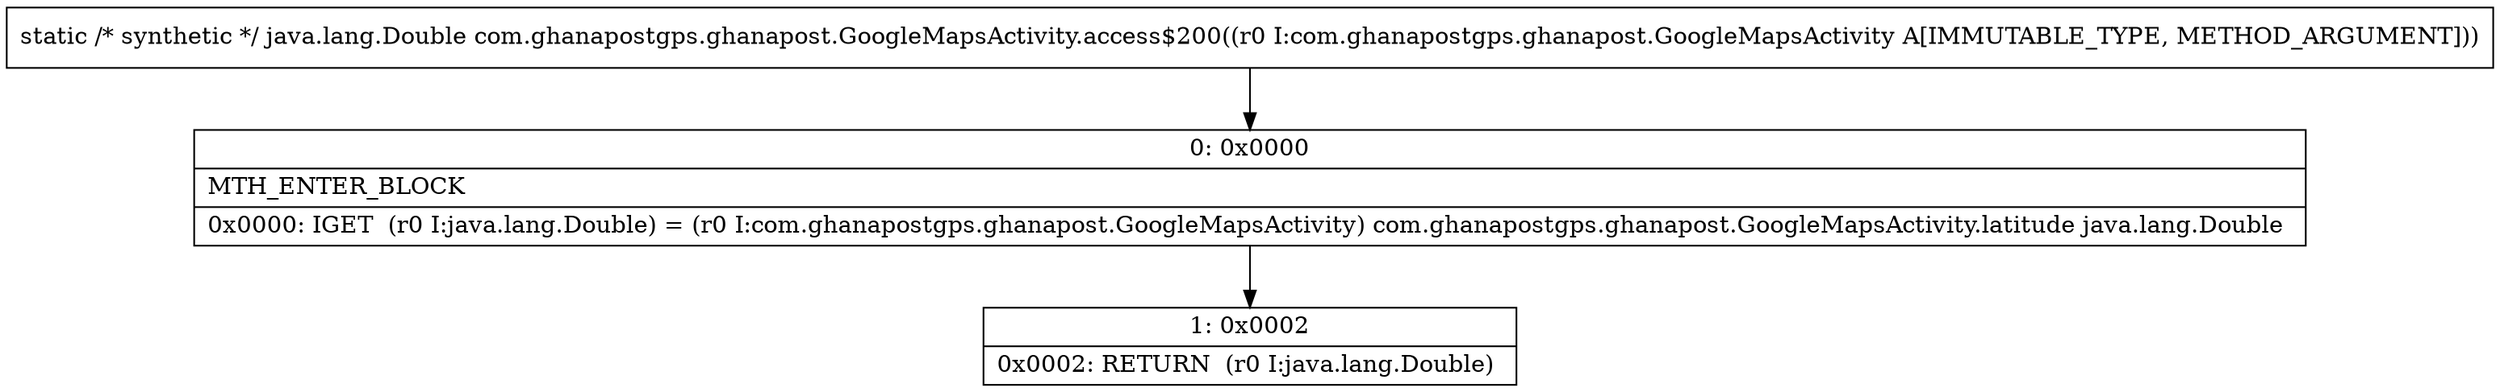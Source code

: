 digraph "CFG forcom.ghanapostgps.ghanapost.GoogleMapsActivity.access$200(Lcom\/ghanapostgps\/ghanapost\/GoogleMapsActivity;)Ljava\/lang\/Double;" {
Node_0 [shape=record,label="{0\:\ 0x0000|MTH_ENTER_BLOCK\l|0x0000: IGET  (r0 I:java.lang.Double) = (r0 I:com.ghanapostgps.ghanapost.GoogleMapsActivity) com.ghanapostgps.ghanapost.GoogleMapsActivity.latitude java.lang.Double \l}"];
Node_1 [shape=record,label="{1\:\ 0x0002|0x0002: RETURN  (r0 I:java.lang.Double) \l}"];
MethodNode[shape=record,label="{static \/* synthetic *\/ java.lang.Double com.ghanapostgps.ghanapost.GoogleMapsActivity.access$200((r0 I:com.ghanapostgps.ghanapost.GoogleMapsActivity A[IMMUTABLE_TYPE, METHOD_ARGUMENT])) }"];
MethodNode -> Node_0;
Node_0 -> Node_1;
}

